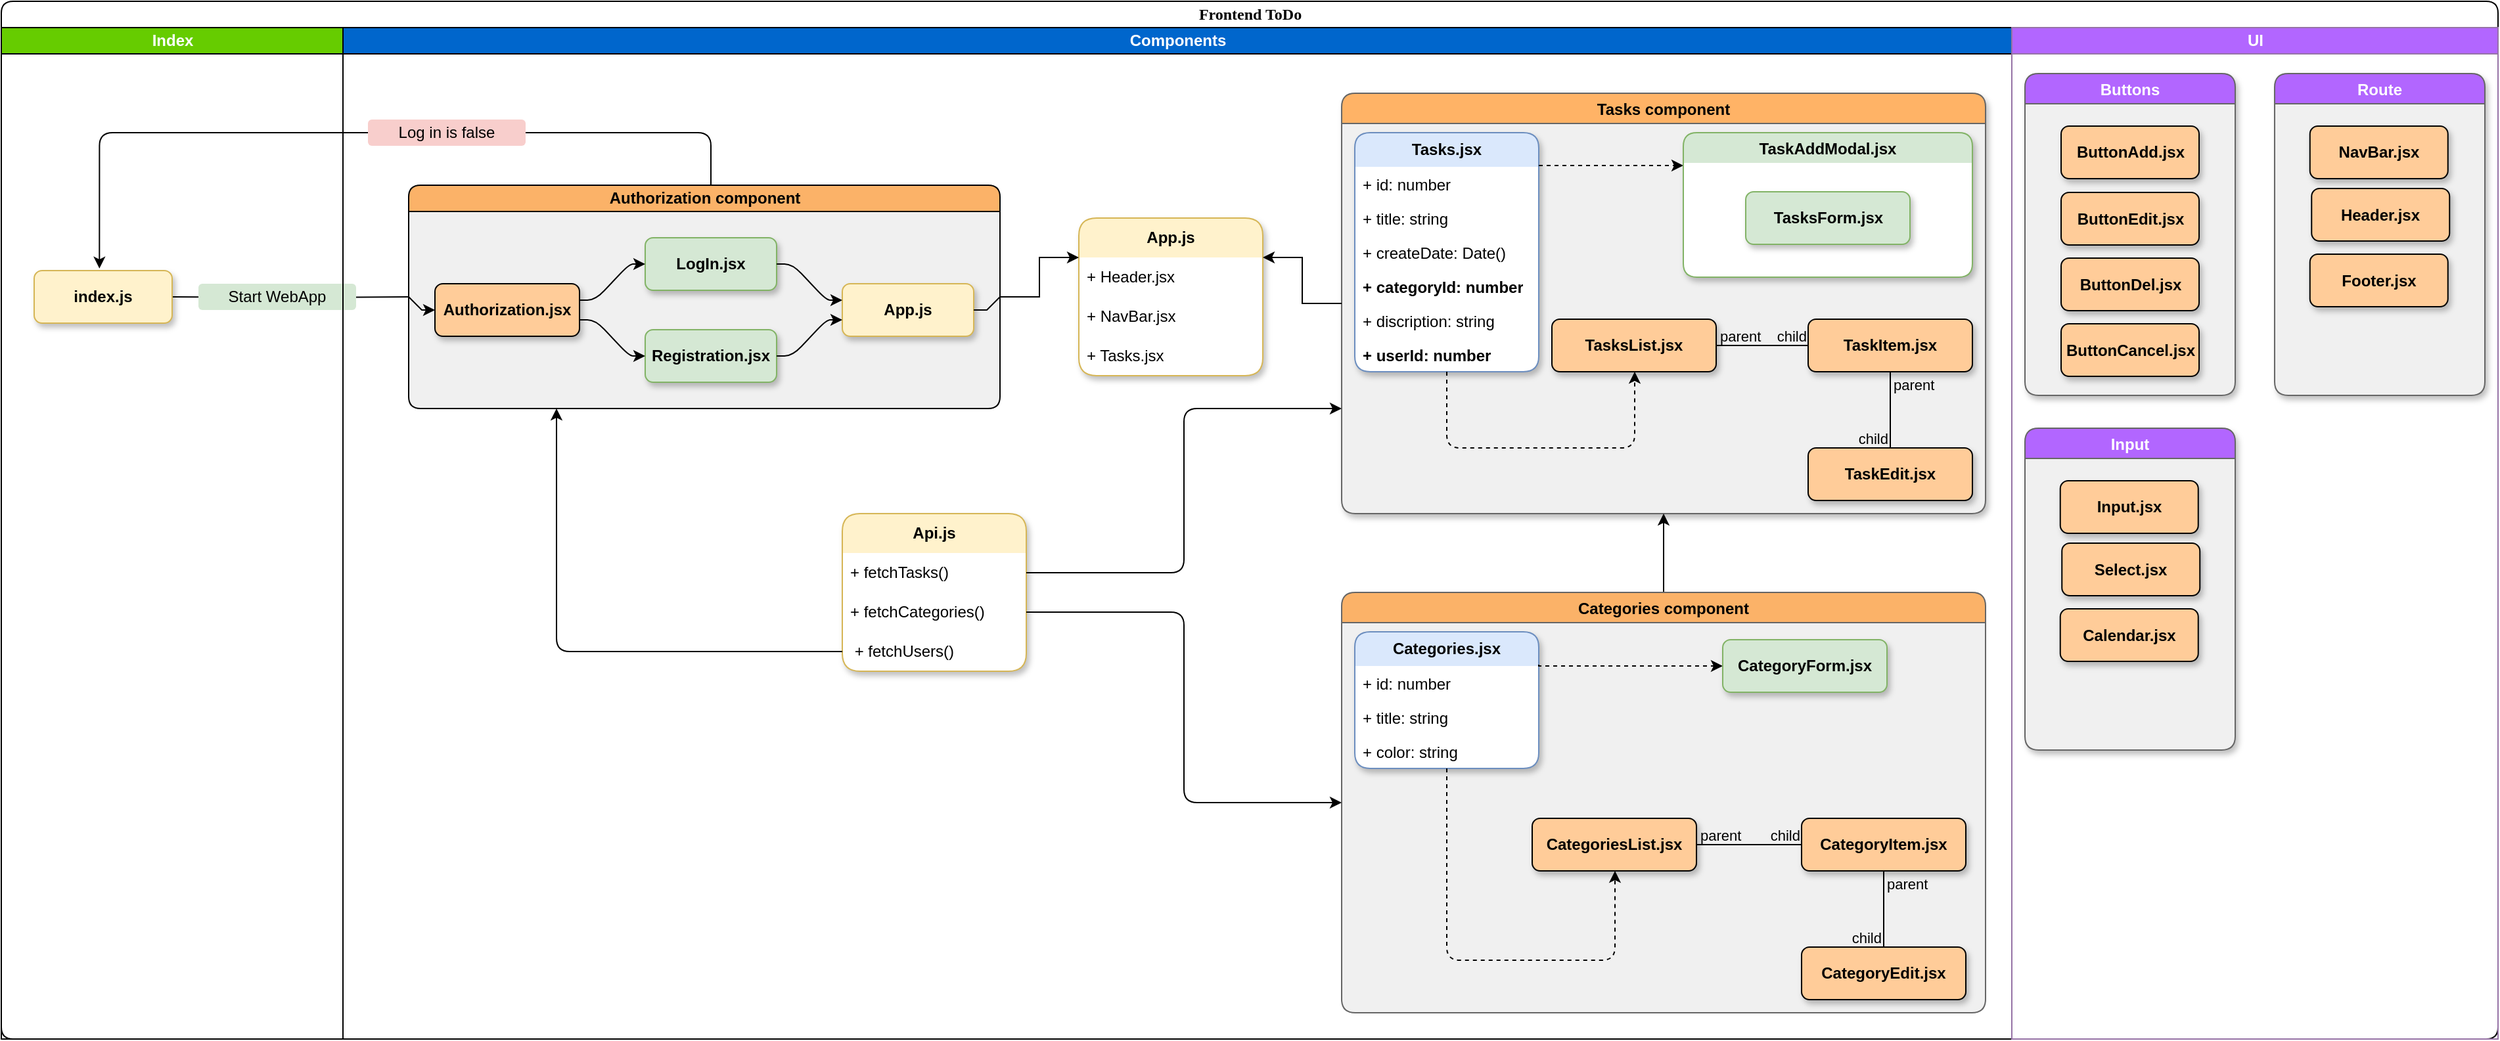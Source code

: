<mxfile version="21.6.5" type="github">
  <diagram name="Frontend" id="0783ab3e-0a74-02c8-0abd-f7b4e66b4bec">
    <mxGraphModel dx="2879" dy="1276" grid="1" gridSize="10" guides="1" tooltips="1" connect="1" arrows="1" fold="1" page="1" pageScale="1" pageWidth="850" pageHeight="1100" background="none" math="0" shadow="0">
      <root>
        <mxCell id="0" />
        <mxCell id="1" parent="0" />
        <mxCell id="1c1d494c118603dd-1" value="&lt;font color=&quot;#000000&quot;&gt;Frontend ToDo&lt;/font&gt;" style="swimlane;html=1;childLayout=stackLayout;startSize=20;rounded=1;shadow=0;comic=0;labelBackgroundColor=none;strokeWidth=1;fontFamily=Verdana;fontSize=12;align=center;fontColor=#FFFFFF;movable=1;resizable=1;rotatable=1;deletable=1;editable=1;locked=0;connectable=1;" parent="1" vertex="1">
          <mxGeometry x="-770" y="155" width="1900" height="790" as="geometry" />
        </mxCell>
        <mxCell id="z9N5OU5wdCRcN4iYRzZx-178" style="edgeStyle=orthogonalEdgeStyle;rounded=0;orthogonalLoop=1;jettySize=auto;html=1;entryX=0;entryY=0.5;entryDx=0;entryDy=0;movable=1;resizable=1;rotatable=1;deletable=1;editable=1;locked=0;connectable=1;endArrow=none;endFill=0;" parent="1c1d494c118603dd-1" target="z9N5OU5wdCRcN4iYRzZx-163" edge="1">
          <mxGeometry relative="1" as="geometry">
            <mxPoint x="130" y="225" as="sourcePoint" />
            <mxPoint x="280" y="235" as="targetPoint" />
          </mxGeometry>
        </mxCell>
        <mxCell id="1c1d494c118603dd-2" value="Index" style="swimlane;html=1;startSize=20;fillColor=#66CC00;fontColor=#FFFFFF;movable=1;resizable=1;rotatable=1;deletable=1;editable=1;locked=0;connectable=1;" parent="1c1d494c118603dd-1" vertex="1">
          <mxGeometry y="20" width="260" height="770" as="geometry" />
        </mxCell>
        <mxCell id="Hatcnh2Sir8SRmg99cJd-18" value="index.js" style="rounded=1;whiteSpace=wrap;html=1;fillColor=#fff2cc;strokeColor=#d6b656;fontStyle=1;movable=1;resizable=1;rotatable=1;deletable=1;editable=1;locked=0;connectable=1;shadow=1;startSize=20;swimlaneFillColor=#e8e8e8;" parent="1c1d494c118603dd-2" vertex="1">
          <mxGeometry x="25" y="185" width="105" height="40" as="geometry" />
        </mxCell>
        <mxCell id="z9N5OU5wdCRcN4iYRzZx-179" value="Start WebApp" style="text;html=1;strokeColor=none;fillColor=#d5e8d4;align=center;verticalAlign=middle;whiteSpace=wrap;rounded=1;movable=1;resizable=1;rotatable=1;deletable=1;editable=1;locked=0;connectable=1;" parent="1c1d494c118603dd-2" vertex="1">
          <mxGeometry x="150" y="195" width="120" height="20" as="geometry" />
        </mxCell>
        <mxCell id="z9N5OU5wdCRcN4iYRzZx-175" style="edgeStyle=orthogonalEdgeStyle;rounded=1;orthogonalLoop=1;jettySize=auto;html=1;exitX=0.5;exitY=0;exitDx=0;exitDy=0;entryX=0.473;entryY=-0.04;entryDx=0;entryDy=0;entryPerimeter=0;movable=1;resizable=1;rotatable=1;deletable=1;editable=1;locked=0;connectable=1;" parent="1c1d494c118603dd-1" source="z9N5OU5wdCRcN4iYRzZx-165" edge="1">
          <mxGeometry relative="1" as="geometry">
            <mxPoint x="74.665" y="203.4" as="targetPoint" />
            <Array as="points">
              <mxPoint x="540" y="100" />
              <mxPoint x="75" y="100" />
            </Array>
          </mxGeometry>
        </mxCell>
        <mxCell id="1c1d494c118603dd-3" value="&lt;font&gt;Components&lt;/font&gt;" style="swimlane;html=1;startSize=20;overflow=visible;fillStyle=auto;separatorColor=#F5F5F5;gradientColor=none;swimlaneFillColor=none;fontColor=#FFFFFF;fillColor=#0066CC;rounded=0;movable=1;resizable=1;rotatable=1;deletable=1;editable=1;locked=0;connectable=1;" parent="1c1d494c118603dd-1" vertex="1">
          <mxGeometry x="260" y="20" width="1270" height="770" as="geometry">
            <mxRectangle x="260" y="20" width="40" height="970" as="alternateBounds" />
          </mxGeometry>
        </mxCell>
        <mxCell id="Hatcnh2Sir8SRmg99cJd-51" value="" style="group;container=0;movable=1;resizable=1;rotatable=1;deletable=1;editable=1;locked=0;connectable=1;" parent="1c1d494c118603dd-3" vertex="1" connectable="0">
          <mxGeometry x="640" y="370" width="247.5" height="110" as="geometry" />
        </mxCell>
        <mxCell id="A1BnjpYrMNNQiAo5bSDg-52" value="Tasks component" style="swimlane;rounded=1;fillColor=#FFB366;fontColor=#000000;strokeColor=#666666;fillStyle=solid;swimlaneFillColor=#F0F0F0;movable=1;resizable=1;rotatable=1;deletable=1;editable=1;locked=0;connectable=1;shadow=1;" parent="1c1d494c118603dd-3" vertex="1">
          <mxGeometry x="760" y="50" width="490" height="320" as="geometry">
            <mxRectangle x="640" y="580" width="160" height="30" as="alternateBounds" />
          </mxGeometry>
        </mxCell>
        <mxCell id="A1BnjpYrMNNQiAo5bSDg-56" value="TasksList.jsx" style="rounded=1;whiteSpace=wrap;html=1;fillColor=#FFCC99;fontStyle=1;movable=1;resizable=1;rotatable=1;deletable=1;editable=1;locked=0;connectable=1;shadow=1;" parent="A1BnjpYrMNNQiAo5bSDg-52" vertex="1">
          <mxGeometry x="160" y="172" width="125" height="40" as="geometry" />
        </mxCell>
        <mxCell id="A1BnjpYrMNNQiAo5bSDg-57" value="TaskItem.jsx" style="rounded=1;whiteSpace=wrap;html=1;fillColor=#FFCC99;fontStyle=1;movable=1;resizable=1;rotatable=1;deletable=1;editable=1;locked=0;connectable=1;shadow=1;" parent="A1BnjpYrMNNQiAo5bSDg-52" vertex="1">
          <mxGeometry x="355" y="172" width="125" height="40" as="geometry" />
        </mxCell>
        <mxCell id="A1BnjpYrMNNQiAo5bSDg-64" value="Tasks.jsx" style="swimlane;fontStyle=1;childLayout=stackLayout;horizontal=1;startSize=26;fillColor=#dae8fc;horizontalStack=0;resizeParent=1;resizeParentMax=0;resizeLast=0;collapsible=1;marginBottom=0;whiteSpace=wrap;html=1;strokeColor=#6c8ebf;rounded=1;swimlaneFillColor=default;aspect=fixed;labelBorderColor=none;swimlaneLine=0;shadow=1;glass=0;movable=1;resizable=1;rotatable=1;deletable=1;editable=1;locked=0;connectable=1;" parent="A1BnjpYrMNNQiAo5bSDg-52" vertex="1">
          <mxGeometry x="10" y="30" width="140" height="182" as="geometry">
            <mxRectangle x="33" y="40" width="105" height="30" as="alternateBounds" />
          </mxGeometry>
        </mxCell>
        <mxCell id="A1BnjpYrMNNQiAo5bSDg-65" value="+ id: number" style="text;strokeColor=none;fillColor=none;align=left;verticalAlign=top;spacingLeft=4;spacingRight=4;overflow=hidden;rotatable=1;points=[[0,0.5],[1,0.5]];portConstraint=eastwest;whiteSpace=wrap;html=1;movable=1;resizable=1;deletable=1;editable=1;locked=0;connectable=1;" parent="A1BnjpYrMNNQiAo5bSDg-64" vertex="1">
          <mxGeometry y="26" width="140" height="26" as="geometry" />
        </mxCell>
        <mxCell id="A1BnjpYrMNNQiAo5bSDg-93" style="edgeStyle=orthogonalEdgeStyle;rounded=0;orthogonalLoop=1;jettySize=auto;html=1;dashed=1;movable=1;resizable=1;rotatable=1;deletable=1;editable=1;locked=0;connectable=1;" parent="A1BnjpYrMNNQiAo5bSDg-64" edge="1">
          <mxGeometry relative="1" as="geometry">
            <mxPoint x="250" y="25" as="targetPoint" />
            <mxPoint x="140" y="25" as="sourcePoint" />
          </mxGeometry>
        </mxCell>
        <mxCell id="A1BnjpYrMNNQiAo5bSDg-66" value="+ title: string" style="text;strokeColor=none;fillColor=none;align=left;verticalAlign=top;spacingLeft=4;spacingRight=4;overflow=hidden;rotatable=1;points=[[0,0.5],[1,0.5]];portConstraint=eastwest;whiteSpace=wrap;html=1;movable=1;resizable=1;deletable=1;editable=1;locked=0;connectable=1;" parent="A1BnjpYrMNNQiAo5bSDg-64" vertex="1">
          <mxGeometry y="52" width="140" height="26" as="geometry" />
        </mxCell>
        <mxCell id="A1BnjpYrMNNQiAo5bSDg-67" value="+ createDate: Date()" style="text;strokeColor=none;fillColor=none;align=left;verticalAlign=top;spacingLeft=4;spacingRight=4;overflow=hidden;rotatable=1;points=[[0,0.5],[1,0.5]];portConstraint=eastwest;whiteSpace=wrap;html=1;movable=1;resizable=1;deletable=1;editable=1;locked=0;connectable=1;" parent="A1BnjpYrMNNQiAo5bSDg-64" vertex="1">
          <mxGeometry y="78" width="140" height="26" as="geometry" />
        </mxCell>
        <mxCell id="A1BnjpYrMNNQiAo5bSDg-68" value="+ categoryId: number" style="text;strokeColor=none;fillColor=none;align=left;verticalAlign=top;spacingLeft=4;spacingRight=4;overflow=hidden;rotatable=1;points=[[0,0.5],[1,0.5]];portConstraint=eastwest;whiteSpace=wrap;html=1;fontStyle=1;movable=1;resizable=1;deletable=1;editable=1;locked=0;connectable=1;" parent="A1BnjpYrMNNQiAo5bSDg-64" vertex="1">
          <mxGeometry y="104" width="140" height="26" as="geometry" />
        </mxCell>
        <mxCell id="A1BnjpYrMNNQiAo5bSDg-69" value="+ discription: string" style="text;strokeColor=none;fillColor=none;align=left;verticalAlign=top;spacingLeft=4;spacingRight=4;overflow=hidden;rotatable=1;points=[[0,0.5],[1,0.5]];portConstraint=eastwest;whiteSpace=wrap;html=1;movable=1;resizable=1;deletable=1;editable=1;locked=0;connectable=1;" parent="A1BnjpYrMNNQiAo5bSDg-64" vertex="1">
          <mxGeometry y="130" width="140" height="26" as="geometry" />
        </mxCell>
        <mxCell id="A1BnjpYrMNNQiAo5bSDg-71" value="+ userId: number" style="text;strokeColor=none;fillColor=none;align=left;verticalAlign=top;spacingLeft=4;spacingRight=4;overflow=hidden;rotatable=1;points=[[0,0.5],[1,0.5]];portConstraint=eastwest;whiteSpace=wrap;html=1;fontStyle=1;movable=1;resizable=1;deletable=1;editable=1;locked=0;connectable=1;" parent="A1BnjpYrMNNQiAo5bSDg-64" vertex="1">
          <mxGeometry y="156" width="140" height="26" as="geometry" />
        </mxCell>
        <mxCell id="A1BnjpYrMNNQiAo5bSDg-72" value="TaskAddModal.jsx" style="swimlane;fillColor=#d5e8d4;strokeColor=#82b366;rounded=1;swimlaneFillColor=default;shadow=1;swimlaneLine=0;movable=1;resizable=1;rotatable=1;deletable=1;editable=1;locked=0;connectable=1;" parent="A1BnjpYrMNNQiAo5bSDg-52" vertex="1">
          <mxGeometry x="260" y="30" width="220" height="110" as="geometry" />
        </mxCell>
        <mxCell id="A1BnjpYrMNNQiAo5bSDg-73" value="TasksForm.jsx" style="rounded=1;whiteSpace=wrap;html=1;fillColor=#d5e8d4;strokeColor=#82b366;fontStyle=1;movable=1;resizable=1;rotatable=1;deletable=1;editable=1;locked=0;connectable=1;shadow=1;" parent="A1BnjpYrMNNQiAo5bSDg-72" vertex="1">
          <mxGeometry x="47.5" y="45" width="125" height="40" as="geometry" />
        </mxCell>
        <mxCell id="A1BnjpYrMNNQiAo5bSDg-97" value="TaskEdit.jsx" style="rounded=1;whiteSpace=wrap;html=1;fillColor=#FFCC99;fontStyle=1;movable=1;resizable=1;rotatable=1;deletable=1;editable=1;locked=0;connectable=1;shadow=1;" parent="A1BnjpYrMNNQiAo5bSDg-52" vertex="1">
          <mxGeometry x="355" y="270" width="125" height="40" as="geometry" />
        </mxCell>
        <mxCell id="A1BnjpYrMNNQiAo5bSDg-98" value="" style="endArrow=none;html=1;edgeStyle=orthogonalEdgeStyle;rounded=0;exitX=1;exitY=0.5;exitDx=0;exitDy=0;movable=1;resizable=1;rotatable=1;deletable=1;editable=1;locked=0;connectable=1;" parent="A1BnjpYrMNNQiAo5bSDg-52" source="A1BnjpYrMNNQiAo5bSDg-56" target="A1BnjpYrMNNQiAo5bSDg-57" edge="1">
          <mxGeometry relative="1" as="geometry">
            <mxPoint x="280" y="240" as="sourcePoint" />
            <mxPoint x="440" y="240" as="targetPoint" />
          </mxGeometry>
        </mxCell>
        <mxCell id="A1BnjpYrMNNQiAo5bSDg-99" value="parent" style="edgeLabel;resizable=1;html=1;align=left;verticalAlign=bottom;labelBackgroundColor=none;movable=1;rotatable=1;deletable=1;editable=1;locked=0;connectable=1;" parent="A1BnjpYrMNNQiAo5bSDg-98" connectable="0" vertex="1">
          <mxGeometry x="-1" relative="1" as="geometry">
            <mxPoint x="1" y="1" as="offset" />
          </mxGeometry>
        </mxCell>
        <mxCell id="A1BnjpYrMNNQiAo5bSDg-100" value="child" style="edgeLabel;resizable=1;html=1;align=right;verticalAlign=bottom;labelBackgroundColor=none;movable=1;rotatable=1;deletable=1;editable=1;locked=0;connectable=1;" parent="A1BnjpYrMNNQiAo5bSDg-98" connectable="0" vertex="1">
          <mxGeometry x="1" relative="1" as="geometry">
            <mxPoint x="-1" y="1" as="offset" />
          </mxGeometry>
        </mxCell>
        <mxCell id="A1BnjpYrMNNQiAo5bSDg-101" value="" style="endArrow=none;html=1;edgeStyle=orthogonalEdgeStyle;rounded=0;entryX=0.5;entryY=0;entryDx=0;entryDy=0;exitX=0.5;exitY=1;exitDx=0;exitDy=0;movable=1;resizable=1;rotatable=1;deletable=1;editable=1;locked=0;connectable=1;" parent="A1BnjpYrMNNQiAo5bSDg-52" source="A1BnjpYrMNNQiAo5bSDg-57" target="A1BnjpYrMNNQiAo5bSDg-97" edge="1">
          <mxGeometry relative="1" as="geometry">
            <mxPoint x="230" y="260" as="sourcePoint" />
            <mxPoint x="390" y="260" as="targetPoint" />
          </mxGeometry>
        </mxCell>
        <mxCell id="A1BnjpYrMNNQiAo5bSDg-102" value="parent" style="edgeLabel;resizable=1;html=1;align=left;verticalAlign=bottom;labelBackgroundColor=none;movable=1;rotatable=1;deletable=1;editable=1;locked=0;connectable=1;" parent="A1BnjpYrMNNQiAo5bSDg-101" connectable="0" vertex="1">
          <mxGeometry x="-1" relative="1" as="geometry">
            <mxPoint y="18" as="offset" />
          </mxGeometry>
        </mxCell>
        <mxCell id="A1BnjpYrMNNQiAo5bSDg-103" value="child" style="edgeLabel;resizable=1;html=1;align=right;verticalAlign=bottom;labelBackgroundColor=none;movable=1;rotatable=1;deletable=1;editable=1;locked=0;connectable=1;" parent="A1BnjpYrMNNQiAo5bSDg-101" connectable="0" vertex="1">
          <mxGeometry x="1" relative="1" as="geometry">
            <mxPoint x="-1" y="1" as="offset" />
          </mxGeometry>
        </mxCell>
        <mxCell id="z9N5OU5wdCRcN4iYRzZx-12" style="edgeStyle=orthogonalEdgeStyle;rounded=1;orthogonalLoop=1;jettySize=auto;html=1;dashed=1;exitX=0.5;exitY=1;exitDx=0;exitDy=0;entryX=0.5;entryY=1;entryDx=0;entryDy=0;movable=1;resizable=1;rotatable=1;deletable=1;editable=1;locked=0;connectable=1;" parent="A1BnjpYrMNNQiAo5bSDg-52" source="A1BnjpYrMNNQiAo5bSDg-64" target="A1BnjpYrMNNQiAo5bSDg-56" edge="1">
          <mxGeometry relative="1" as="geometry">
            <mxPoint x="240" y="250" as="targetPoint" />
            <mxPoint x="90" y="250" as="sourcePoint" />
            <Array as="points">
              <mxPoint x="80" y="270" />
              <mxPoint x="223" y="270" />
              <mxPoint x="223" y="212" />
            </Array>
          </mxGeometry>
        </mxCell>
        <mxCell id="z9N5OU5wdCRcN4iYRzZx-39" style="edgeStyle=orthogonalEdgeStyle;rounded=0;orthogonalLoop=1;jettySize=auto;html=1;entryX=0.5;entryY=1;entryDx=0;entryDy=0;movable=1;resizable=1;rotatable=1;deletable=1;editable=1;locked=0;connectable=1;" parent="1c1d494c118603dd-3" source="z9N5OU5wdCRcN4iYRzZx-14" target="A1BnjpYrMNNQiAo5bSDg-52" edge="1">
          <mxGeometry relative="1" as="geometry" />
        </mxCell>
        <mxCell id="z9N5OU5wdCRcN4iYRzZx-14" value="Categories component" style="swimlane;rounded=1;fillColor=#fbb268;fontColor=#000000;strokeColor=#666666;fillStyle=solid;swimlaneFillColor=#F0F0F0;movable=1;resizable=1;rotatable=1;deletable=1;editable=1;locked=0;connectable=1;" parent="1c1d494c118603dd-3" vertex="1">
          <mxGeometry x="760" y="430" width="490" height="320" as="geometry">
            <mxRectangle x="640" y="580" width="160" height="30" as="alternateBounds" />
          </mxGeometry>
        </mxCell>
        <mxCell id="z9N5OU5wdCRcN4iYRzZx-16" value="CategoriesList.jsx" style="rounded=1;whiteSpace=wrap;html=1;fillColor=#FFCC99;fontStyle=1;movable=1;resizable=1;rotatable=1;deletable=1;editable=1;locked=0;connectable=1;shadow=1;" parent="z9N5OU5wdCRcN4iYRzZx-14" vertex="1">
          <mxGeometry x="145" y="172" width="125" height="40" as="geometry" />
        </mxCell>
        <mxCell id="z9N5OU5wdCRcN4iYRzZx-17" value="CategoryItem.jsx" style="rounded=1;whiteSpace=wrap;html=1;fillColor=#FFCC99;fontStyle=1;movable=1;resizable=1;rotatable=1;deletable=1;editable=1;locked=0;connectable=1;shadow=1;" parent="z9N5OU5wdCRcN4iYRzZx-14" vertex="1">
          <mxGeometry x="350" y="172" width="125" height="40" as="geometry" />
        </mxCell>
        <mxCell id="z9N5OU5wdCRcN4iYRzZx-18" value="Categories.jsx" style="swimlane;fontStyle=1;childLayout=stackLayout;horizontal=1;startSize=26;fillColor=#dae8fc;horizontalStack=0;resizeParent=1;resizeParentMax=0;resizeLast=0;collapsible=1;marginBottom=0;whiteSpace=wrap;html=1;strokeColor=#6c8ebf;rounded=1;swimlaneFillColor=default;aspect=fixed;labelBorderColor=none;swimlaneLine=0;shadow=1;glass=0;movable=1;resizable=1;rotatable=1;deletable=1;editable=1;locked=0;connectable=1;" parent="z9N5OU5wdCRcN4iYRzZx-14" vertex="1">
          <mxGeometry x="10" y="30" width="140" height="104" as="geometry">
            <mxRectangle x="33" y="40" width="105" height="30" as="alternateBounds" />
          </mxGeometry>
        </mxCell>
        <mxCell id="z9N5OU5wdCRcN4iYRzZx-19" value="+ id: number" style="text;strokeColor=none;fillColor=none;align=left;verticalAlign=top;spacingLeft=4;spacingRight=4;overflow=hidden;rotatable=1;points=[[0,0.5],[1,0.5]];portConstraint=eastwest;whiteSpace=wrap;html=1;movable=1;resizable=1;deletable=1;editable=1;locked=0;connectable=1;" parent="z9N5OU5wdCRcN4iYRzZx-18" vertex="1">
          <mxGeometry y="26" width="140" height="26" as="geometry" />
        </mxCell>
        <mxCell id="z9N5OU5wdCRcN4iYRzZx-20" style="edgeStyle=orthogonalEdgeStyle;rounded=0;orthogonalLoop=1;jettySize=auto;html=1;dashed=1;movable=1;resizable=1;rotatable=1;deletable=1;editable=1;locked=0;connectable=1;" parent="z9N5OU5wdCRcN4iYRzZx-18" edge="1">
          <mxGeometry relative="1" as="geometry">
            <mxPoint x="280" y="26" as="targetPoint" />
            <mxPoint x="140" y="25" as="sourcePoint" />
            <Array as="points">
              <mxPoint x="140" y="26" />
            </Array>
          </mxGeometry>
        </mxCell>
        <mxCell id="z9N5OU5wdCRcN4iYRzZx-21" value="+ title: string" style="text;strokeColor=none;fillColor=none;align=left;verticalAlign=top;spacingLeft=4;spacingRight=4;overflow=hidden;rotatable=1;points=[[0,0.5],[1,0.5]];portConstraint=eastwest;whiteSpace=wrap;html=1;movable=1;resizable=1;deletable=1;editable=1;locked=0;connectable=1;" parent="z9N5OU5wdCRcN4iYRzZx-18" vertex="1">
          <mxGeometry y="52" width="140" height="26" as="geometry" />
        </mxCell>
        <mxCell id="z9N5OU5wdCRcN4iYRzZx-22" value="+ color: string" style="text;strokeColor=none;fillColor=none;align=left;verticalAlign=top;spacingLeft=4;spacingRight=4;overflow=hidden;rotatable=1;points=[[0,0.5],[1,0.5]];portConstraint=eastwest;whiteSpace=wrap;html=1;movable=1;resizable=1;deletable=1;editable=1;locked=0;connectable=1;" parent="z9N5OU5wdCRcN4iYRzZx-18" vertex="1">
          <mxGeometry y="78" width="140" height="26" as="geometry" />
        </mxCell>
        <mxCell id="z9N5OU5wdCRcN4iYRzZx-28" value="CategoryEdit.jsx" style="rounded=1;whiteSpace=wrap;html=1;fillColor=#FFCC99;fontStyle=1;movable=1;resizable=1;rotatable=1;deletable=1;editable=1;locked=0;connectable=1;shadow=1;" parent="z9N5OU5wdCRcN4iYRzZx-14" vertex="1">
          <mxGeometry x="350" y="270" width="125" height="40" as="geometry" />
        </mxCell>
        <mxCell id="z9N5OU5wdCRcN4iYRzZx-29" value="" style="endArrow=none;html=1;edgeStyle=orthogonalEdgeStyle;rounded=0;exitX=1;exitY=0.5;exitDx=0;exitDy=0;movable=1;resizable=1;rotatable=1;deletable=1;editable=1;locked=0;connectable=1;" parent="z9N5OU5wdCRcN4iYRzZx-14" source="z9N5OU5wdCRcN4iYRzZx-16" target="z9N5OU5wdCRcN4iYRzZx-17" edge="1">
          <mxGeometry relative="1" as="geometry">
            <mxPoint x="280" y="240" as="sourcePoint" />
            <mxPoint x="440" y="240" as="targetPoint" />
          </mxGeometry>
        </mxCell>
        <mxCell id="z9N5OU5wdCRcN4iYRzZx-30" value="parent" style="edgeLabel;resizable=1;html=1;align=left;verticalAlign=bottom;labelBackgroundColor=none;movable=1;rotatable=1;deletable=1;editable=1;locked=0;connectable=1;" parent="z9N5OU5wdCRcN4iYRzZx-29" connectable="0" vertex="1">
          <mxGeometry x="-1" relative="1" as="geometry">
            <mxPoint x="1" y="1" as="offset" />
          </mxGeometry>
        </mxCell>
        <mxCell id="z9N5OU5wdCRcN4iYRzZx-31" value="child" style="edgeLabel;resizable=1;html=1;align=right;verticalAlign=bottom;labelBackgroundColor=none;movable=1;rotatable=1;deletable=1;editable=1;locked=0;connectable=1;" parent="z9N5OU5wdCRcN4iYRzZx-29" connectable="0" vertex="1">
          <mxGeometry x="1" relative="1" as="geometry">
            <mxPoint x="-1" y="1" as="offset" />
          </mxGeometry>
        </mxCell>
        <mxCell id="z9N5OU5wdCRcN4iYRzZx-32" value="" style="endArrow=none;html=1;edgeStyle=orthogonalEdgeStyle;rounded=0;entryX=0.5;entryY=0;entryDx=0;entryDy=0;exitX=0.5;exitY=1;exitDx=0;exitDy=0;movable=1;resizable=1;rotatable=1;deletable=1;editable=1;locked=0;connectable=1;" parent="z9N5OU5wdCRcN4iYRzZx-14" source="z9N5OU5wdCRcN4iYRzZx-17" target="z9N5OU5wdCRcN4iYRzZx-28" edge="1">
          <mxGeometry relative="1" as="geometry">
            <mxPoint x="230" y="260" as="sourcePoint" />
            <mxPoint x="390" y="260" as="targetPoint" />
          </mxGeometry>
        </mxCell>
        <mxCell id="z9N5OU5wdCRcN4iYRzZx-33" value="parent" style="edgeLabel;resizable=1;html=1;align=left;verticalAlign=bottom;labelBackgroundColor=none;movable=1;rotatable=1;deletable=1;editable=1;locked=0;connectable=1;" parent="z9N5OU5wdCRcN4iYRzZx-32" connectable="0" vertex="1">
          <mxGeometry x="-1" relative="1" as="geometry">
            <mxPoint y="18" as="offset" />
          </mxGeometry>
        </mxCell>
        <mxCell id="z9N5OU5wdCRcN4iYRzZx-34" value="child" style="edgeLabel;resizable=1;html=1;align=right;verticalAlign=bottom;labelBackgroundColor=none;movable=1;rotatable=1;deletable=1;editable=1;locked=0;connectable=1;" parent="z9N5OU5wdCRcN4iYRzZx-32" connectable="0" vertex="1">
          <mxGeometry x="1" relative="1" as="geometry">
            <mxPoint x="-1" y="1" as="offset" />
          </mxGeometry>
        </mxCell>
        <mxCell id="z9N5OU5wdCRcN4iYRzZx-35" style="edgeStyle=orthogonalEdgeStyle;rounded=1;orthogonalLoop=1;jettySize=auto;html=1;dashed=1;exitX=0.5;exitY=1;exitDx=0;exitDy=0;entryX=0.5;entryY=1;entryDx=0;entryDy=0;movable=1;resizable=1;rotatable=1;deletable=1;editable=1;locked=0;connectable=1;" parent="z9N5OU5wdCRcN4iYRzZx-14" source="z9N5OU5wdCRcN4iYRzZx-18" target="z9N5OU5wdCRcN4iYRzZx-16" edge="1">
          <mxGeometry relative="1" as="geometry">
            <mxPoint x="240" y="250" as="targetPoint" />
            <mxPoint x="90" y="250" as="sourcePoint" />
            <Array as="points">
              <mxPoint x="80" y="280" />
              <mxPoint x="208" y="280" />
              <mxPoint x="208" y="212" />
            </Array>
          </mxGeometry>
        </mxCell>
        <mxCell id="z9N5OU5wdCRcN4iYRzZx-27" value="CategoryForm.jsx" style="rounded=1;whiteSpace=wrap;html=1;fillColor=#d5e8d4;strokeColor=#82b366;fontStyle=1;movable=1;resizable=1;rotatable=1;deletable=1;editable=1;locked=0;connectable=1;shadow=1;" parent="z9N5OU5wdCRcN4iYRzZx-14" vertex="1">
          <mxGeometry x="290" y="36" width="125" height="40" as="geometry" />
        </mxCell>
        <mxCell id="z9N5OU5wdCRcN4iYRzZx-163" value="Authorization component" style="swimlane;html=1;startSize=20;horizontal=1;childLayout=flowLayout;flowOrientation=west;resizable=1;interRankCellSpacing=50;containerType=tree;fontSize=12;verticalAlign=middle;fillColor=#fbb268;rounded=1;swimlaneFillColor=#F0F0F0;movable=1;rotatable=1;deletable=1;editable=1;locked=0;connectable=1;swimlaneHead=1;swimlaneBody=1;overflow=visible;fixDash=0;backgroundOutline=0;metaEdit=0;movableLabel=0;autosize=0;fixedWidth=0;resizeWidth=0;resizeHeight=0;cloneable=1;treeFolding=0;treeMoving=0;pointerEvents=1;moveCells=0;enumerate=0;comic=0;absoluteArcSize=0;noLabel=0;" parent="1c1d494c118603dd-3" vertex="1">
          <mxGeometry x="50" y="120" width="450" height="170" as="geometry" />
        </mxCell>
        <mxCell id="z9N5OU5wdCRcN4iYRzZx-164" value="Authorization.jsx" style="whiteSpace=wrap;html=1;rounded=1;fillColor=#FFCC99;fontStyle=1;movable=1;resizable=1;rotatable=1;deletable=1;editable=1;locked=0;connectable=1;shadow=1;" parent="z9N5OU5wdCRcN4iYRzZx-163" vertex="1">
          <mxGeometry x="20" y="75" width="110" height="40" as="geometry" />
        </mxCell>
        <mxCell id="z9N5OU5wdCRcN4iYRzZx-165" value="LogIn.jsx" style="whiteSpace=wrap;html=1;rounded=1;fillColor=#d5e8d4;fontStyle=1;movable=1;resizable=1;rotatable=1;deletable=1;editable=1;locked=0;connectable=1;shadow=1;strokeColor=#82b366;" parent="z9N5OU5wdCRcN4iYRzZx-163" vertex="1">
          <mxGeometry x="180" y="40" width="100" height="40" as="geometry" />
        </mxCell>
        <mxCell id="z9N5OU5wdCRcN4iYRzZx-166" value="" style="html=1;rounded=1;curved=0;sourcePerimeterSpacing=0;targetPerimeterSpacing=0;startSize=6;endSize=6;noEdgeStyle=1;orthogonal=1;movable=1;resizable=1;rotatable=1;deletable=1;editable=1;locked=0;connectable=1;" parent="z9N5OU5wdCRcN4iYRzZx-163" source="z9N5OU5wdCRcN4iYRzZx-164" target="z9N5OU5wdCRcN4iYRzZx-165" edge="1">
          <mxGeometry relative="1" as="geometry">
            <Array as="points">
              <mxPoint x="142" y="87.5" />
              <mxPoint x="168" y="60" />
            </Array>
          </mxGeometry>
        </mxCell>
        <mxCell id="z9N5OU5wdCRcN4iYRzZx-167" value="Registration.jsx" style="whiteSpace=wrap;html=1;rounded=1;fillColor=#d5e8d4;fontStyle=1;movable=1;resizable=1;rotatable=1;deletable=1;editable=1;locked=0;connectable=1;shadow=1;strokeColor=#82b366;" parent="z9N5OU5wdCRcN4iYRzZx-163" vertex="1">
          <mxGeometry x="180" y="110" width="100" height="40" as="geometry" />
        </mxCell>
        <mxCell id="z9N5OU5wdCRcN4iYRzZx-168" value="" style="html=1;rounded=1;curved=0;sourcePerimeterSpacing=0;targetPerimeterSpacing=0;startSize=6;endSize=6;noEdgeStyle=1;orthogonal=1;movable=1;resizable=1;rotatable=1;deletable=1;editable=1;locked=0;connectable=1;" parent="z9N5OU5wdCRcN4iYRzZx-163" source="z9N5OU5wdCRcN4iYRzZx-164" target="z9N5OU5wdCRcN4iYRzZx-167" edge="1">
          <mxGeometry relative="1" as="geometry">
            <Array as="points">
              <mxPoint x="142" y="102.5" />
              <mxPoint x="168" y="130" />
            </Array>
          </mxGeometry>
        </mxCell>
        <mxCell id="z9N5OU5wdCRcN4iYRzZx-169" value="App.js" style="whiteSpace=wrap;html=1;rounded=1;fillColor=#fff2cc;strokeColor=#d6b656;fontStyle=1;movable=1;resizable=1;rotatable=1;deletable=1;editable=1;locked=0;connectable=1;shadow=1;" parent="z9N5OU5wdCRcN4iYRzZx-163" vertex="1">
          <mxGeometry x="330" y="75" width="100" height="40" as="geometry" />
        </mxCell>
        <mxCell id="z9N5OU5wdCRcN4iYRzZx-170" value="" style="html=1;rounded=1;curved=0;sourcePerimeterSpacing=0;targetPerimeterSpacing=0;startSize=6;endSize=6;noEdgeStyle=1;orthogonal=1;movable=1;resizable=1;rotatable=1;deletable=1;editable=1;locked=0;connectable=1;" parent="z9N5OU5wdCRcN4iYRzZx-163" source="z9N5OU5wdCRcN4iYRzZx-165" target="z9N5OU5wdCRcN4iYRzZx-169" edge="1">
          <mxGeometry relative="1" as="geometry">
            <Array as="points">
              <mxPoint x="292" y="60" />
              <mxPoint x="318" y="87.5" />
            </Array>
          </mxGeometry>
        </mxCell>
        <mxCell id="z9N5OU5wdCRcN4iYRzZx-171" value="" style="html=1;rounded=1;curved=0;sourcePerimeterSpacing=0;targetPerimeterSpacing=0;startSize=6;endSize=6;noEdgeStyle=1;orthogonal=1;movable=1;resizable=1;rotatable=1;deletable=1;editable=1;locked=0;connectable=1;" parent="z9N5OU5wdCRcN4iYRzZx-163" source="z9N5OU5wdCRcN4iYRzZx-167" target="z9N5OU5wdCRcN4iYRzZx-169" edge="1">
          <mxGeometry relative="1" as="geometry">
            <Array as="points">
              <mxPoint x="292" y="130" />
              <mxPoint x="318" y="102.5" />
            </Array>
          </mxGeometry>
        </mxCell>
        <mxCell id="z9N5OU5wdCRcN4iYRzZx-176" value="Log in is false" style="text;html=1;strokeColor=none;fillColor=#f8cecc;align=center;verticalAlign=middle;whiteSpace=wrap;rounded=1;movable=1;resizable=1;rotatable=1;deletable=1;editable=1;locked=0;connectable=1;" parent="1c1d494c118603dd-3" vertex="1">
          <mxGeometry x="19" y="70" width="120" height="20" as="geometry" />
        </mxCell>
        <mxCell id="z9N5OU5wdCRcN4iYRzZx-182" value="Api.js" style="swimlane;fontStyle=1;childLayout=stackLayout;horizontal=1;startSize=30;horizontalStack=0;resizeParent=1;resizeParentMax=0;resizeLast=0;collapsible=1;marginBottom=0;whiteSpace=wrap;html=1;rounded=1;fillColor=#fff2cc;strokeColor=#d6b656;swimlaneLine=0;shadow=1;fillStyle=auto;swimlaneFillColor=default;movable=1;resizable=1;rotatable=1;deletable=1;editable=1;locked=0;connectable=1;" parent="1c1d494c118603dd-3" vertex="1">
          <mxGeometry x="380" y="370" width="140" height="120" as="geometry" />
        </mxCell>
        <mxCell id="z9N5OU5wdCRcN4iYRzZx-183" value="+ fetchTasks()" style="text;strokeColor=none;fillColor=none;align=left;verticalAlign=middle;spacingLeft=4;spacingRight=4;overflow=hidden;points=[[0,0.5],[1,0.5]];portConstraint=eastwest;rotatable=1;whiteSpace=wrap;html=1;movable=1;resizable=1;deletable=1;editable=1;locked=0;connectable=1;dashed=1;dashPattern=1 1;perimeterSpacing=0;strokeWidth=1;" parent="z9N5OU5wdCRcN4iYRzZx-182" vertex="1">
          <mxGeometry y="30" width="140" height="30" as="geometry" />
        </mxCell>
        <mxCell id="z9N5OU5wdCRcN4iYRzZx-184" value="+ fetchCategories()" style="text;strokeColor=none;fillColor=none;align=left;verticalAlign=middle;spacingLeft=4;spacingRight=4;overflow=hidden;points=[[0,0.5],[1,0.5]];portConstraint=eastwest;rotatable=1;whiteSpace=wrap;html=1;movable=1;resizable=1;deletable=1;editable=1;locked=0;connectable=1;" parent="z9N5OU5wdCRcN4iYRzZx-182" vertex="1">
          <mxGeometry y="60" width="140" height="30" as="geometry" />
        </mxCell>
        <mxCell id="z9N5OU5wdCRcN4iYRzZx-185" value="&amp;nbsp;+ fetchUsers()" style="text;strokeColor=none;fillColor=none;align=left;verticalAlign=middle;spacingLeft=4;spacingRight=4;overflow=hidden;points=[[0,0.5],[1,0.5]];portConstraint=eastwest;rotatable=1;whiteSpace=wrap;html=1;movable=1;resizable=1;deletable=1;editable=1;locked=0;connectable=1;" parent="z9N5OU5wdCRcN4iYRzZx-182" vertex="1">
          <mxGeometry y="90" width="140" height="30" as="geometry" />
        </mxCell>
        <mxCell id="z9N5OU5wdCRcN4iYRzZx-186" style="edgeStyle=orthogonalEdgeStyle;rounded=1;orthogonalLoop=1;jettySize=auto;html=1;entryX=0;entryY=0.75;entryDx=0;entryDy=0;movable=1;resizable=1;rotatable=1;deletable=1;editable=1;locked=0;connectable=1;" parent="1c1d494c118603dd-3" source="z9N5OU5wdCRcN4iYRzZx-183" target="A1BnjpYrMNNQiAo5bSDg-52" edge="1">
          <mxGeometry relative="1" as="geometry">
            <Array as="points">
              <mxPoint x="640" y="415" />
              <mxPoint x="640" y="290" />
            </Array>
          </mxGeometry>
        </mxCell>
        <mxCell id="z9N5OU5wdCRcN4iYRzZx-187" style="edgeStyle=orthogonalEdgeStyle;rounded=1;orthogonalLoop=1;jettySize=auto;html=1;entryX=0;entryY=0.5;entryDx=0;entryDy=0;movable=1;resizable=1;rotatable=1;deletable=1;editable=1;locked=0;connectable=1;" parent="1c1d494c118603dd-3" source="z9N5OU5wdCRcN4iYRzZx-184" target="z9N5OU5wdCRcN4iYRzZx-14" edge="1">
          <mxGeometry relative="1" as="geometry" />
        </mxCell>
        <mxCell id="z9N5OU5wdCRcN4iYRzZx-188" style="edgeStyle=orthogonalEdgeStyle;rounded=1;orthogonalLoop=1;jettySize=auto;html=1;entryX=0.25;entryY=1;entryDx=0;entryDy=0;movable=1;resizable=1;rotatable=1;deletable=1;editable=1;locked=0;connectable=1;" parent="1c1d494c118603dd-3" source="z9N5OU5wdCRcN4iYRzZx-185" target="z9N5OU5wdCRcN4iYRzZx-163" edge="1">
          <mxGeometry relative="1" as="geometry" />
        </mxCell>
        <mxCell id="RE2il96SrTJcNDjbhel6-25" value="" style="endArrow=classic;html=1;rounded=0;exitX=0;exitY=0.5;exitDx=0;exitDy=0;" edge="1" parent="1c1d494c118603dd-3" source="z9N5OU5wdCRcN4iYRzZx-163">
          <mxGeometry width="50" height="50" relative="1" as="geometry">
            <mxPoint x="50" y="215" as="sourcePoint" />
            <mxPoint x="70" y="215" as="targetPoint" />
            <Array as="points">
              <mxPoint x="60" y="215" />
            </Array>
          </mxGeometry>
        </mxCell>
        <mxCell id="1c1d494c118603dd-4" value="UI" style="swimlane;html=1;startSize=20;fillColor=#B266FF;strokeColor=#9673a6;fontColor=#FFFFFF;noLabel=0;portConstraintRotation=0;portConstraint=none;pointerEvents=1;editable=1;movable=1;resizable=1;rotatable=1;deletable=1;locked=0;connectable=1;metaEdit=0;fixDash=0;snapToPoint=0;" parent="1c1d494c118603dd-1" vertex="1">
          <mxGeometry x="1530" y="20" width="370" height="770" as="geometry" />
        </mxCell>
        <mxCell id="RE2il96SrTJcNDjbhel6-17" value="Buttons" style="swimlane;fillColor=#b266ff;strokeColor=#666666;fontColor=#FFFFFF;rounded=1;fillStyle=solid;swimlaneFillColor=#F0F0F0;shadow=1;" vertex="1" parent="1c1d494c118603dd-4">
          <mxGeometry x="10" y="35" width="160" height="245" as="geometry" />
        </mxCell>
        <mxCell id="RE2il96SrTJcNDjbhel6-1" value="ButtonAdd.jsx" style="rounded=1;whiteSpace=wrap;html=1;fillColor=#FFCC99;strokeColor=default;fontColor=default;fontStyle=1;movable=1;resizable=1;rotatable=1;deletable=1;editable=1;locked=0;connectable=1;shadow=1;" vertex="1" parent="RE2il96SrTJcNDjbhel6-17">
          <mxGeometry x="27.5" y="40" width="105" height="40" as="geometry" />
        </mxCell>
        <mxCell id="RE2il96SrTJcNDjbhel6-7" value="ButtonEdit.jsx" style="rounded=1;whiteSpace=wrap;html=1;fillColor=#FFCC99;strokeColor=default;fontColor=default;fontStyle=1;movable=1;resizable=1;rotatable=1;deletable=1;editable=1;locked=0;connectable=1;shadow=1;" vertex="1" parent="RE2il96SrTJcNDjbhel6-17">
          <mxGeometry x="27.5" y="90.5" width="105" height="40" as="geometry" />
        </mxCell>
        <mxCell id="RE2il96SrTJcNDjbhel6-8" value="ButtonDel.jsx" style="rounded=1;whiteSpace=wrap;html=1;fillColor=#FFCC99;strokeColor=default;fontColor=default;fontStyle=1;movable=1;resizable=1;rotatable=1;deletable=1;editable=1;locked=0;connectable=1;shadow=1;" vertex="1" parent="RE2il96SrTJcNDjbhel6-17">
          <mxGeometry x="27.5" y="140.5" width="105" height="40" as="geometry" />
        </mxCell>
        <mxCell id="RE2il96SrTJcNDjbhel6-16" value="ButtonCancel.jsx" style="rounded=1;whiteSpace=wrap;html=1;fillColor=#FFCC99;strokeColor=default;fontColor=default;fontStyle=1;movable=1;resizable=1;rotatable=1;deletable=1;editable=1;locked=0;connectable=1;shadow=1;" vertex="1" parent="RE2il96SrTJcNDjbhel6-17">
          <mxGeometry x="27.5" y="190.5" width="105" height="40" as="geometry" />
        </mxCell>
        <mxCell id="RE2il96SrTJcNDjbhel6-18" value="Route" style="swimlane;fillColor=#b266ff;strokeColor=#666666;fontColor=#FFFFFF;rounded=1;fillStyle=solid;swimlaneFillColor=#F0F0F0;shadow=1;" vertex="1" parent="1c1d494c118603dd-4">
          <mxGeometry x="200" y="35" width="160" height="245" as="geometry" />
        </mxCell>
        <mxCell id="Hatcnh2Sir8SRmg99cJd-6" value="NavBar.jsx" style="rounded=1;whiteSpace=wrap;html=1;fillColor=#FFCC99;strokeColor=default;fontColor=default;fontStyle=1;movable=1;resizable=1;rotatable=1;deletable=1;editable=1;locked=0;connectable=1;shadow=1;" parent="RE2il96SrTJcNDjbhel6-18" vertex="1">
          <mxGeometry x="26.87" y="40" width="105" height="40" as="geometry" />
        </mxCell>
        <mxCell id="Hatcnh2Sir8SRmg99cJd-7" value="Header.jsx" style="rounded=1;whiteSpace=wrap;html=1;fillColor=#FFCC99;strokeColor=default;fontColor=default;fontStyle=1;movable=1;resizable=1;rotatable=1;deletable=1;editable=1;locked=0;connectable=1;shadow=1;" parent="RE2il96SrTJcNDjbhel6-18" vertex="1">
          <mxGeometry x="28.12" y="87.5" width="105" height="40" as="geometry" />
        </mxCell>
        <mxCell id="z9N5OU5wdCRcN4iYRzZx-38" value="Footer.jsx" style="rounded=1;whiteSpace=wrap;html=1;fillColor=#FFCC99;strokeColor=default;fontColor=default;fontStyle=1;movable=1;resizable=1;rotatable=1;deletable=1;editable=1;locked=0;connectable=1;shadow=1;" parent="RE2il96SrTJcNDjbhel6-18" vertex="1">
          <mxGeometry x="26.87" y="137.5" width="105" height="40" as="geometry" />
        </mxCell>
        <mxCell id="RE2il96SrTJcNDjbhel6-32" value="Input" style="swimlane;fillColor=#b266ff;strokeColor=#666666;fontColor=#FFFFFF;rounded=1;fillStyle=solid;swimlaneFillColor=#F0F0F0;shadow=1;startSize=23;" vertex="1" parent="1c1d494c118603dd-4">
          <mxGeometry x="10" y="305" width="160" height="245" as="geometry" />
        </mxCell>
        <mxCell id="RE2il96SrTJcNDjbhel6-33" value="Input.jsx" style="rounded=1;whiteSpace=wrap;html=1;fillColor=#FFCC99;strokeColor=default;fontColor=default;fontStyle=1;movable=1;resizable=1;rotatable=1;deletable=1;editable=1;locked=0;connectable=1;shadow=1;" vertex="1" parent="RE2il96SrTJcNDjbhel6-32">
          <mxGeometry x="26.87" y="40" width="105" height="40" as="geometry" />
        </mxCell>
        <mxCell id="RE2il96SrTJcNDjbhel6-34" value="Select.jsx" style="rounded=1;whiteSpace=wrap;html=1;fillColor=#FFCC99;strokeColor=default;fontColor=default;fontStyle=1;movable=1;resizable=1;rotatable=1;deletable=1;editable=1;locked=0;connectable=1;shadow=1;" vertex="1" parent="RE2il96SrTJcNDjbhel6-32">
          <mxGeometry x="28.12" y="87.5" width="105" height="40" as="geometry" />
        </mxCell>
        <mxCell id="RE2il96SrTJcNDjbhel6-35" value="Calendar.jsx" style="rounded=1;whiteSpace=wrap;html=1;fillColor=#FFCC99;strokeColor=default;fontColor=default;fontStyle=1;movable=1;resizable=1;rotatable=1;deletable=1;editable=1;locked=0;connectable=1;shadow=1;" vertex="1" parent="RE2il96SrTJcNDjbhel6-32">
          <mxGeometry x="26.87" y="137.5" width="105" height="40" as="geometry" />
        </mxCell>
        <mxCell id="z9N5OU5wdCRcN4iYRzZx-63" value="App.js" style="swimlane;fontStyle=1;childLayout=stackLayout;horizontal=1;startSize=30;horizontalStack=0;resizeParent=1;resizeParentMax=0;resizeLast=0;collapsible=1;marginBottom=0;whiteSpace=wrap;html=1;rounded=1;fillColor=#fff2cc;strokeColor=#d6b656;swimlaneLine=0;shadow=1;fillStyle=auto;swimlaneFillColor=default;movable=1;resizable=1;rotatable=1;deletable=1;editable=1;locked=0;connectable=1;" parent="1" vertex="1">
          <mxGeometry x="50" y="320" width="140" height="120" as="geometry" />
        </mxCell>
        <mxCell id="z9N5OU5wdCRcN4iYRzZx-64" value="+ Header.jsx" style="text;strokeColor=none;fillColor=none;align=left;verticalAlign=middle;spacingLeft=4;spacingRight=4;overflow=hidden;points=[[0,0.5],[1,0.5]];portConstraint=eastwest;rotatable=1;whiteSpace=wrap;html=1;movable=1;resizable=1;deletable=1;editable=1;locked=0;connectable=1;" parent="z9N5OU5wdCRcN4iYRzZx-63" vertex="1">
          <mxGeometry y="30" width="140" height="30" as="geometry" />
        </mxCell>
        <mxCell id="z9N5OU5wdCRcN4iYRzZx-65" value="+ NavBar.jsx" style="text;strokeColor=none;fillColor=none;align=left;verticalAlign=middle;spacingLeft=4;spacingRight=4;overflow=hidden;points=[[0,0.5],[1,0.5]];portConstraint=eastwest;rotatable=1;whiteSpace=wrap;html=1;movable=1;resizable=1;deletable=1;editable=1;locked=0;connectable=1;" parent="z9N5OU5wdCRcN4iYRzZx-63" vertex="1">
          <mxGeometry y="60" width="140" height="30" as="geometry" />
        </mxCell>
        <mxCell id="z9N5OU5wdCRcN4iYRzZx-66" value="+ Tasks.jsx" style="text;strokeColor=none;fillColor=none;align=left;verticalAlign=middle;spacingLeft=4;spacingRight=4;overflow=hidden;points=[[0,0.5],[1,0.5]];portConstraint=eastwest;rotatable=1;whiteSpace=wrap;html=1;movable=1;resizable=1;deletable=1;editable=1;locked=0;connectable=1;" parent="z9N5OU5wdCRcN4iYRzZx-63" vertex="1">
          <mxGeometry y="90" width="140" height="30" as="geometry" />
        </mxCell>
        <mxCell id="z9N5OU5wdCRcN4iYRzZx-180" style="edgeStyle=orthogonalEdgeStyle;rounded=0;orthogonalLoop=1;jettySize=auto;html=1;entryX=1;entryY=0.25;entryDx=0;entryDy=0;movable=1;resizable=1;rotatable=1;deletable=1;editable=1;locked=0;connectable=1;" parent="1" source="A1BnjpYrMNNQiAo5bSDg-52" target="z9N5OU5wdCRcN4iYRzZx-63" edge="1">
          <mxGeometry relative="1" as="geometry" />
        </mxCell>
        <mxCell id="z9N5OU5wdCRcN4iYRzZx-181" style="edgeStyle=orthogonalEdgeStyle;rounded=0;orthogonalLoop=1;jettySize=auto;html=1;entryX=0;entryY=0.25;entryDx=0;entryDy=0;movable=1;resizable=1;rotatable=1;deletable=1;editable=1;locked=0;connectable=1;" parent="1" source="z9N5OU5wdCRcN4iYRzZx-163" target="z9N5OU5wdCRcN4iYRzZx-63" edge="1">
          <mxGeometry relative="1" as="geometry" />
        </mxCell>
        <mxCell id="RE2il96SrTJcNDjbhel6-24" value="" style="endArrow=none;html=1;rounded=0;exitX=1;exitY=0.5;exitDx=0;exitDy=0;" edge="1" parent="1" source="z9N5OU5wdCRcN4iYRzZx-169">
          <mxGeometry width="50" height="50" relative="1" as="geometry">
            <mxPoint x="-30" y="450" as="sourcePoint" />
            <mxPoint x="-10" y="380" as="targetPoint" />
            <Array as="points">
              <mxPoint x="-20" y="390" />
            </Array>
          </mxGeometry>
        </mxCell>
      </root>
    </mxGraphModel>
  </diagram>
</mxfile>
